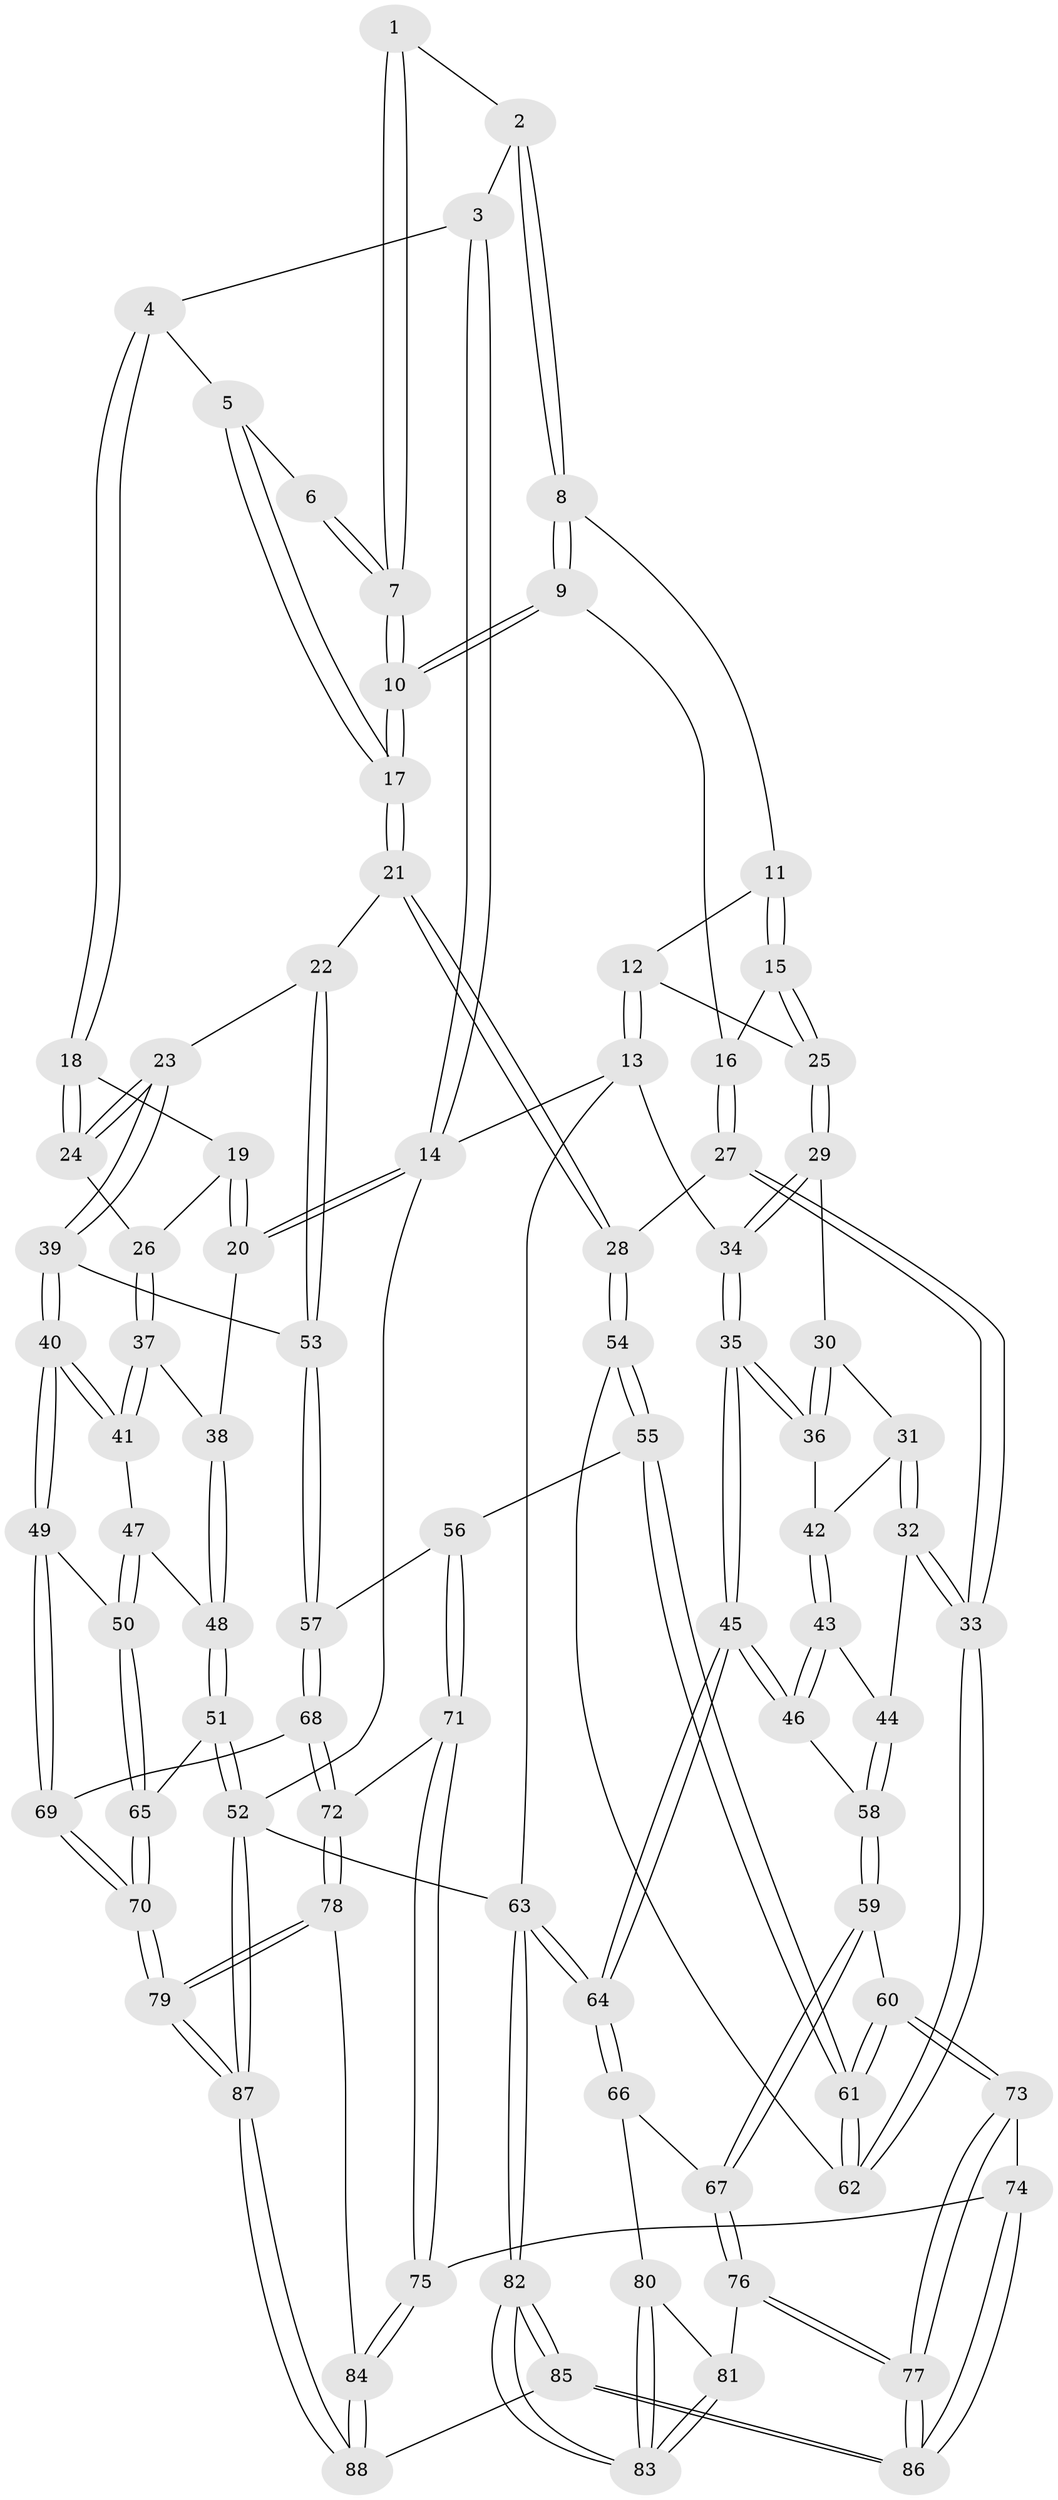 // coarse degree distribution, {4: 0.4, 5: 0.2857142857142857, 6: 0.11428571428571428, 3: 0.14285714285714285, 8: 0.02857142857142857, 7: 0.02857142857142857}
// Generated by graph-tools (version 1.1) at 2025/21/03/04/25 18:21:17]
// undirected, 88 vertices, 217 edges
graph export_dot {
graph [start="1"]
  node [color=gray90,style=filled];
  1 [pos="+0.6058558473926888+0"];
  2 [pos="+0.6936191971178823+0"];
  3 [pos="+0.22410516024454066+0"];
  4 [pos="+0.4037492269588134+0.10385240794489325"];
  5 [pos="+0.417576264710099+0.10529980820643167"];
  6 [pos="+0.5069479135768314+0.05069809914590774"];
  7 [pos="+0.5609481797382773+0.1793400133045479"];
  8 [pos="+0.6982892804441345+0"];
  9 [pos="+0.6249698100107882+0.17346539668713537"];
  10 [pos="+0.5676010719350296+0.21040299960659284"];
  11 [pos="+0.7634879193352304+0"];
  12 [pos="+1+0"];
  13 [pos="+1+0"];
  14 [pos="+0+0"];
  15 [pos="+0.783553322847957+0.1475522507132789"];
  16 [pos="+0.7133525674431068+0.20278287067897474"];
  17 [pos="+0.5299864143790127+0.26416589665007"];
  18 [pos="+0.3190043116563492+0.16312418241354662"];
  19 [pos="+0.142677943238229+0.07965344556091584"];
  20 [pos="+0+0"];
  21 [pos="+0.5186241645858969+0.3821293438584337"];
  22 [pos="+0.5183764227519257+0.38221149128482634"];
  23 [pos="+0.38492643592497167+0.3725052032673124"];
  24 [pos="+0.33036071056612765+0.33958417588181633"];
  25 [pos="+0.8449026249313485+0.21133512643998092"];
  26 [pos="+0.23496800301858395+0.34827513038265445"];
  27 [pos="+0.6881737048783809+0.4205645365501808"];
  28 [pos="+0.5721214583915968+0.39994616727286764"];
  29 [pos="+0.8940331222737571+0.2764357993882982"];
  30 [pos="+0.8488604636967559+0.3446052051599831"];
  31 [pos="+0.8069679715622412+0.3775886931690438"];
  32 [pos="+0.746293491942684+0.4172459156099406"];
  33 [pos="+0.6920401956319289+0.42251799875975304"];
  34 [pos="+1+0.1377386288590934"];
  35 [pos="+1+0.42448783942258145"];
  36 [pos="+0.9973317958140488+0.4519478702497357"];
  37 [pos="+0.1530665486078343+0.381987283454614"];
  38 [pos="+0+0.08169113568152418"];
  39 [pos="+0.27643983278723866+0.602518066975832"];
  40 [pos="+0.19902207073839415+0.6277636281331321"];
  41 [pos="+0.14328447909435374+0.4432387949629899"];
  42 [pos="+0.9553175855911628+0.48806833578317277"];
  43 [pos="+0.9338235731994989+0.5193681274770288"];
  44 [pos="+0.8403902983229715+0.5129089573233487"];
  45 [pos="+1+0.6913995936297491"];
  46 [pos="+0.9885167132784243+0.628814775217239"];
  47 [pos="+0.007327066530872324+0.5017485310739931"];
  48 [pos="+0+0.5082230940300368"];
  49 [pos="+0.18663072188473948+0.6451739119401901"];
  50 [pos="+0.15663879072886433+0.6582541679226473"];
  51 [pos="+0+0.7415416497494921"];
  52 [pos="+0+1"];
  53 [pos="+0.43599717234907465+0.651560943767831"];
  54 [pos="+0.561498857937664+0.6675996393345673"];
  55 [pos="+0.5433129399396635+0.7112934883193004"];
  56 [pos="+0.49385740514024634+0.7251836745291702"];
  57 [pos="+0.48258499633691965+0.7212531767521586"];
  58 [pos="+0.8643207555869894+0.6572062603634582"];
  59 [pos="+0.7754974841462888+0.748348939848389"];
  60 [pos="+0.7577650705298382+0.7483112024978152"];
  61 [pos="+0.7553836647001062+0.7464174454849615"];
  62 [pos="+0.6932783473452302+0.513952114169262"];
  63 [pos="+1+1"];
  64 [pos="+1+0.7965178767041662"];
  65 [pos="+0.10115505542609823+0.6936803981220871"];
  66 [pos="+0.9343278361266711+0.8315015107612893"];
  67 [pos="+0.8590891458534795+0.8116248288092014"];
  68 [pos="+0.3489432518181414+0.8195554636780367"];
  69 [pos="+0.2929875411112134+0.8137297863073286"];
  70 [pos="+0.16926385426288745+0.9604524345695327"];
  71 [pos="+0.5211730076117673+0.8376131804968111"];
  72 [pos="+0.3814602847443144+0.90029643596884"];
  73 [pos="+0.7491728263521751+0.7663920769978179"];
  74 [pos="+0.6172160588691207+0.9144233361648654"];
  75 [pos="+0.5555377702563452+0.9315777354663868"];
  76 [pos="+0.8378460796938177+0.9407051387978889"];
  77 [pos="+0.7539271865023048+0.9828511401338562"];
  78 [pos="+0.38188876076495415+0.9020146797041725"];
  79 [pos="+0.12262701595094473+1"];
  80 [pos="+0.9259472635558029+0.9137554468147709"];
  81 [pos="+0.8614779706083602+0.9607230202424301"];
  82 [pos="+1+1"];
  83 [pos="+0.9577772962894867+1"];
  84 [pos="+0.49813196963961254+1"];
  85 [pos="+0.7577323016440396+1"];
  86 [pos="+0.7442384133811498+0.9991759857307281"];
  87 [pos="+0+1"];
  88 [pos="+0.4739894758732539+1"];
  1 -- 2;
  1 -- 7;
  1 -- 7;
  2 -- 3;
  2 -- 8;
  2 -- 8;
  3 -- 4;
  3 -- 14;
  3 -- 14;
  4 -- 5;
  4 -- 18;
  4 -- 18;
  5 -- 6;
  5 -- 17;
  5 -- 17;
  6 -- 7;
  6 -- 7;
  7 -- 10;
  7 -- 10;
  8 -- 9;
  8 -- 9;
  8 -- 11;
  9 -- 10;
  9 -- 10;
  9 -- 16;
  10 -- 17;
  10 -- 17;
  11 -- 12;
  11 -- 15;
  11 -- 15;
  12 -- 13;
  12 -- 13;
  12 -- 25;
  13 -- 14;
  13 -- 34;
  13 -- 63;
  14 -- 20;
  14 -- 20;
  14 -- 52;
  15 -- 16;
  15 -- 25;
  15 -- 25;
  16 -- 27;
  16 -- 27;
  17 -- 21;
  17 -- 21;
  18 -- 19;
  18 -- 24;
  18 -- 24;
  19 -- 20;
  19 -- 20;
  19 -- 26;
  20 -- 38;
  21 -- 22;
  21 -- 28;
  21 -- 28;
  22 -- 23;
  22 -- 53;
  22 -- 53;
  23 -- 24;
  23 -- 24;
  23 -- 39;
  23 -- 39;
  24 -- 26;
  25 -- 29;
  25 -- 29;
  26 -- 37;
  26 -- 37;
  27 -- 28;
  27 -- 33;
  27 -- 33;
  28 -- 54;
  28 -- 54;
  29 -- 30;
  29 -- 34;
  29 -- 34;
  30 -- 31;
  30 -- 36;
  30 -- 36;
  31 -- 32;
  31 -- 32;
  31 -- 42;
  32 -- 33;
  32 -- 33;
  32 -- 44;
  33 -- 62;
  33 -- 62;
  34 -- 35;
  34 -- 35;
  35 -- 36;
  35 -- 36;
  35 -- 45;
  35 -- 45;
  36 -- 42;
  37 -- 38;
  37 -- 41;
  37 -- 41;
  38 -- 48;
  38 -- 48;
  39 -- 40;
  39 -- 40;
  39 -- 53;
  40 -- 41;
  40 -- 41;
  40 -- 49;
  40 -- 49;
  41 -- 47;
  42 -- 43;
  42 -- 43;
  43 -- 44;
  43 -- 46;
  43 -- 46;
  44 -- 58;
  44 -- 58;
  45 -- 46;
  45 -- 46;
  45 -- 64;
  45 -- 64;
  46 -- 58;
  47 -- 48;
  47 -- 50;
  47 -- 50;
  48 -- 51;
  48 -- 51;
  49 -- 50;
  49 -- 69;
  49 -- 69;
  50 -- 65;
  50 -- 65;
  51 -- 52;
  51 -- 52;
  51 -- 65;
  52 -- 87;
  52 -- 87;
  52 -- 63;
  53 -- 57;
  53 -- 57;
  54 -- 55;
  54 -- 55;
  54 -- 62;
  55 -- 56;
  55 -- 61;
  55 -- 61;
  56 -- 57;
  56 -- 71;
  56 -- 71;
  57 -- 68;
  57 -- 68;
  58 -- 59;
  58 -- 59;
  59 -- 60;
  59 -- 67;
  59 -- 67;
  60 -- 61;
  60 -- 61;
  60 -- 73;
  60 -- 73;
  61 -- 62;
  61 -- 62;
  63 -- 64;
  63 -- 64;
  63 -- 82;
  63 -- 82;
  64 -- 66;
  64 -- 66;
  65 -- 70;
  65 -- 70;
  66 -- 67;
  66 -- 80;
  67 -- 76;
  67 -- 76;
  68 -- 69;
  68 -- 72;
  68 -- 72;
  69 -- 70;
  69 -- 70;
  70 -- 79;
  70 -- 79;
  71 -- 72;
  71 -- 75;
  71 -- 75;
  72 -- 78;
  72 -- 78;
  73 -- 74;
  73 -- 77;
  73 -- 77;
  74 -- 75;
  74 -- 86;
  74 -- 86;
  75 -- 84;
  75 -- 84;
  76 -- 77;
  76 -- 77;
  76 -- 81;
  77 -- 86;
  77 -- 86;
  78 -- 79;
  78 -- 79;
  78 -- 84;
  79 -- 87;
  79 -- 87;
  80 -- 81;
  80 -- 83;
  80 -- 83;
  81 -- 83;
  81 -- 83;
  82 -- 83;
  82 -- 83;
  82 -- 85;
  82 -- 85;
  84 -- 88;
  84 -- 88;
  85 -- 86;
  85 -- 86;
  85 -- 88;
  87 -- 88;
  87 -- 88;
}
